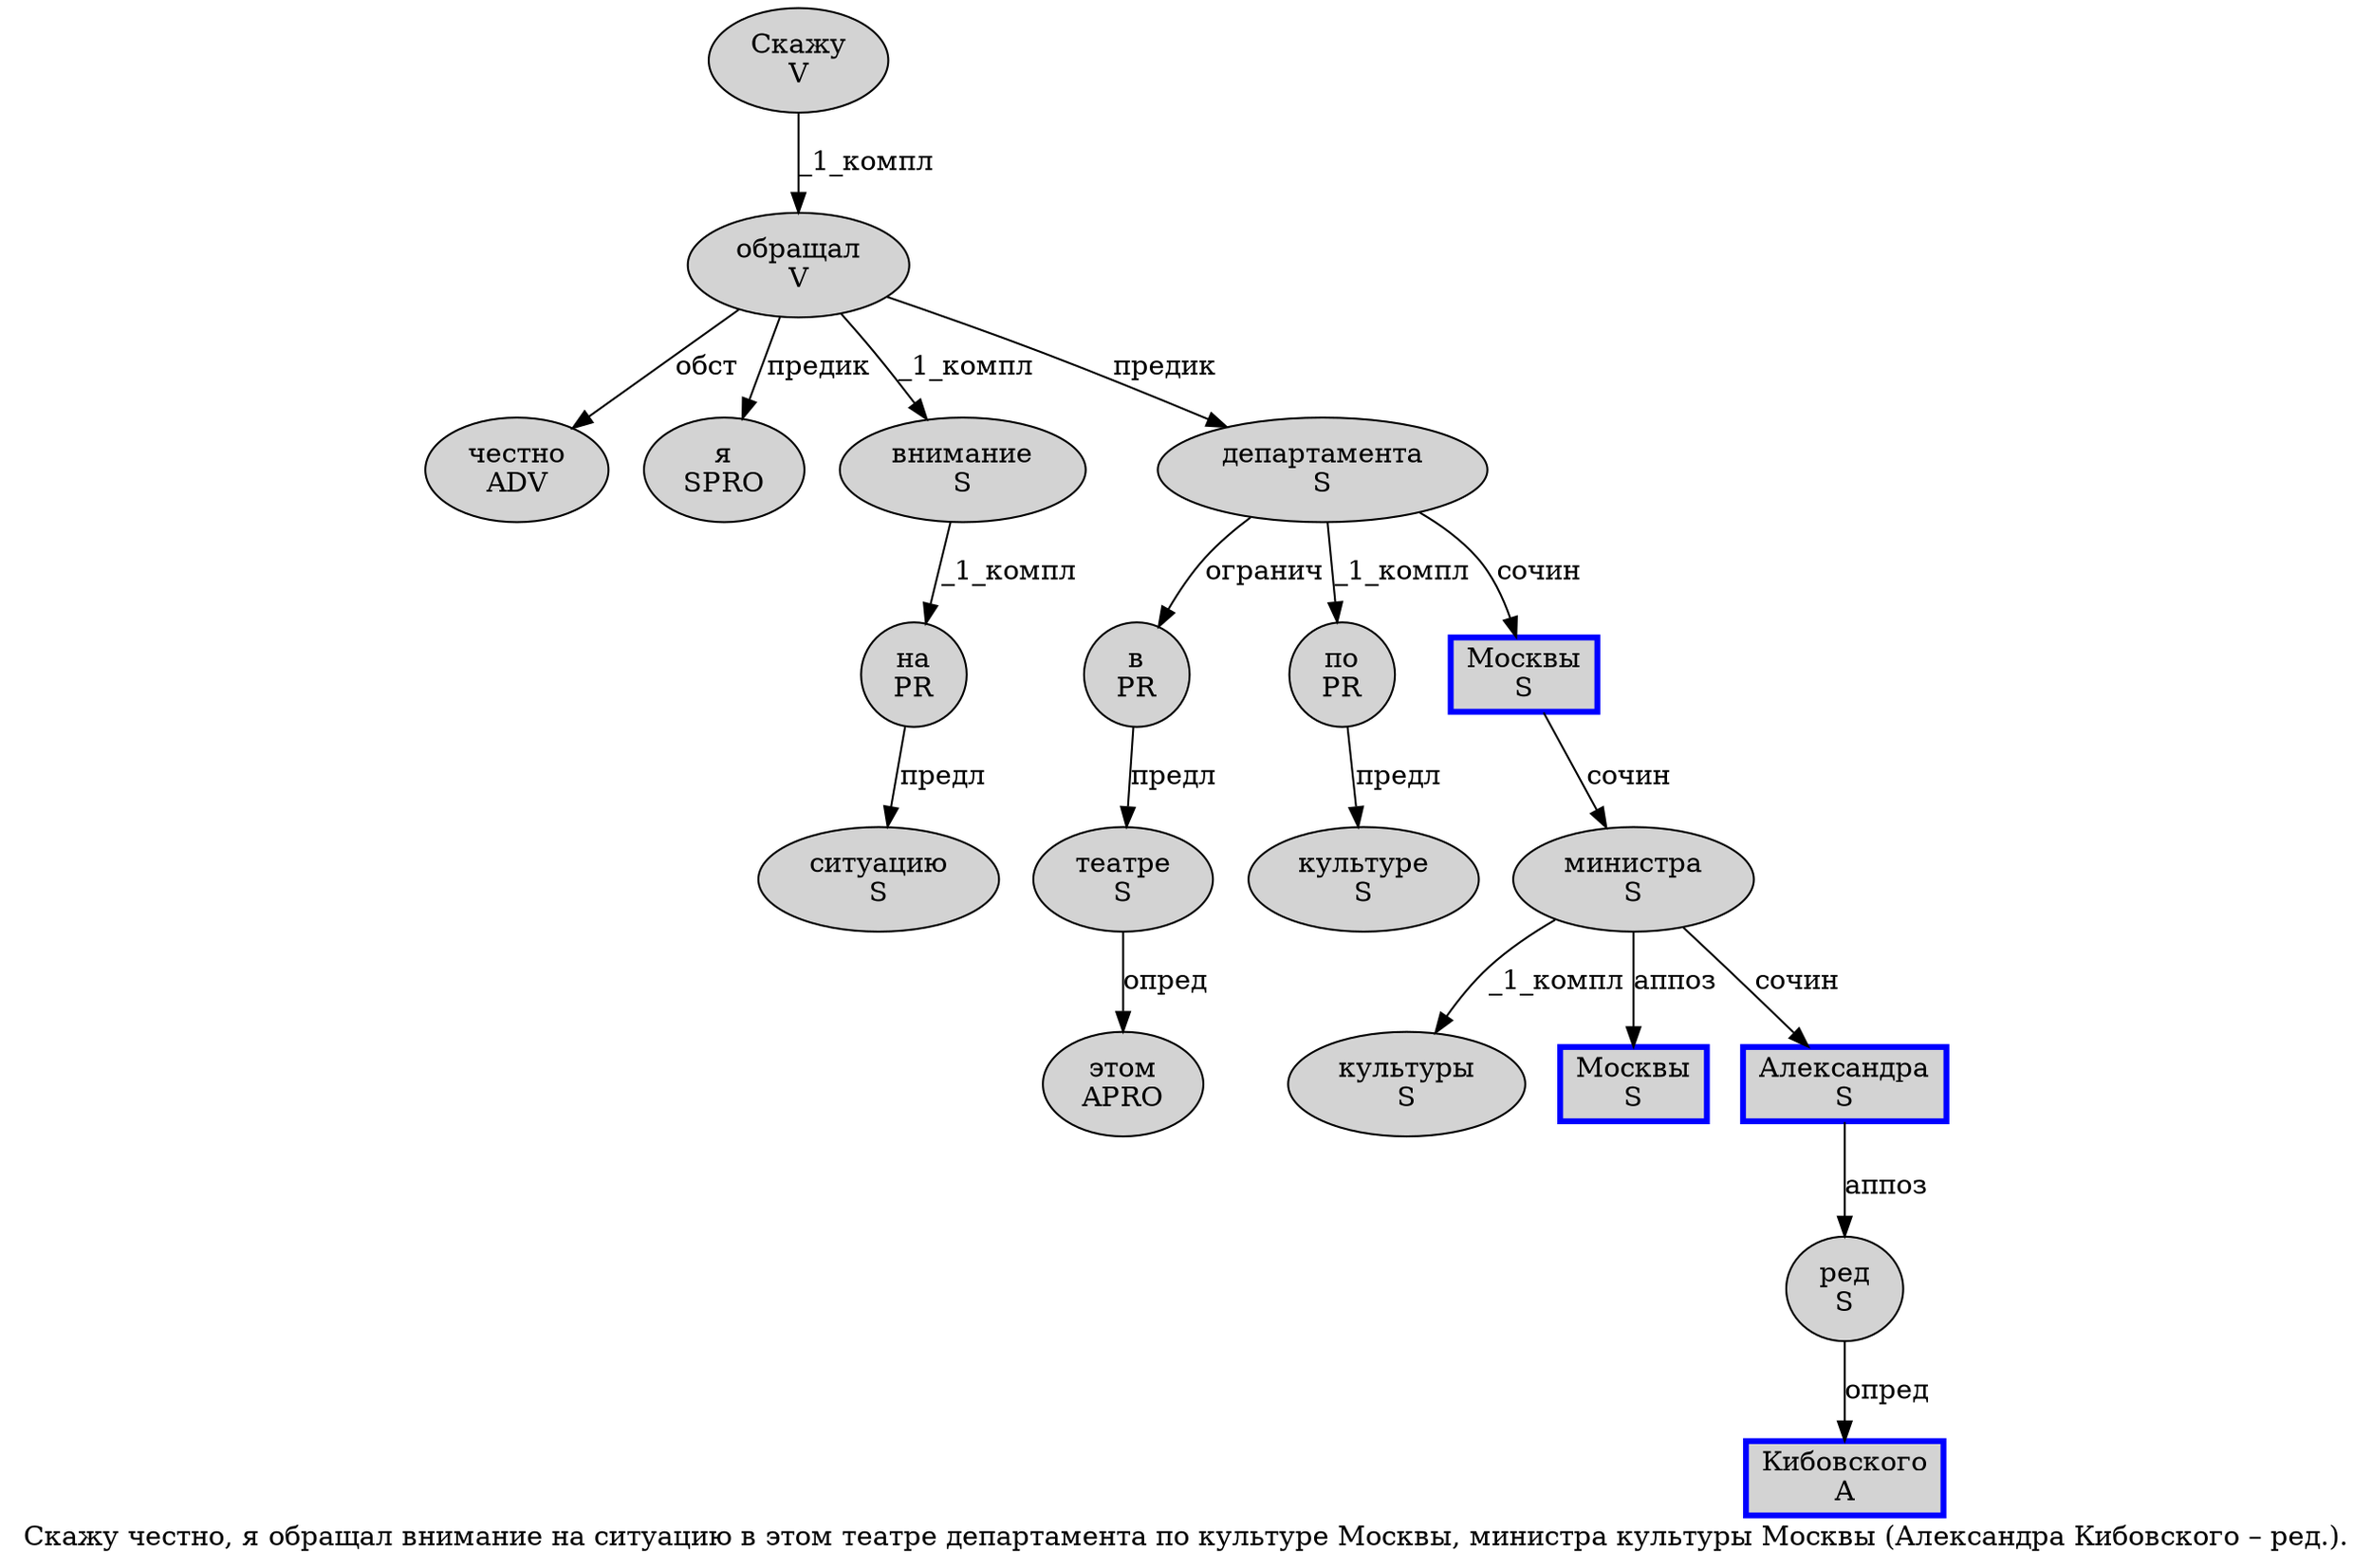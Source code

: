 digraph SENTENCE_4 {
	graph [label="Скажу честно, я обращал внимание на ситуацию в этом театре департамента по культуре Москвы, министра культуры Москвы (Александра Кибовского – ред.)."]
	node [style=filled]
		0 [label="Скажу
V" color="" fillcolor=lightgray penwidth=1 shape=ellipse]
		1 [label="честно
ADV" color="" fillcolor=lightgray penwidth=1 shape=ellipse]
		3 [label="я
SPRO" color="" fillcolor=lightgray penwidth=1 shape=ellipse]
		4 [label="обращал
V" color="" fillcolor=lightgray penwidth=1 shape=ellipse]
		5 [label="внимание
S" color="" fillcolor=lightgray penwidth=1 shape=ellipse]
		6 [label="на
PR" color="" fillcolor=lightgray penwidth=1 shape=ellipse]
		7 [label="ситуацию
S" color="" fillcolor=lightgray penwidth=1 shape=ellipse]
		8 [label="в
PR" color="" fillcolor=lightgray penwidth=1 shape=ellipse]
		9 [label="этом
APRO" color="" fillcolor=lightgray penwidth=1 shape=ellipse]
		10 [label="театре
S" color="" fillcolor=lightgray penwidth=1 shape=ellipse]
		11 [label="департамента
S" color="" fillcolor=lightgray penwidth=1 shape=ellipse]
		12 [label="по
PR" color="" fillcolor=lightgray penwidth=1 shape=ellipse]
		13 [label="культуре
S" color="" fillcolor=lightgray penwidth=1 shape=ellipse]
		14 [label="Москвы
S" color=blue fillcolor=lightgray penwidth=3 shape=box]
		16 [label="министра
S" color="" fillcolor=lightgray penwidth=1 shape=ellipse]
		17 [label="культуры
S" color="" fillcolor=lightgray penwidth=1 shape=ellipse]
		18 [label="Москвы
S" color=blue fillcolor=lightgray penwidth=3 shape=box]
		20 [label="Александра
S" color=blue fillcolor=lightgray penwidth=3 shape=box]
		21 [label="Кибовского
A" color=blue fillcolor=lightgray penwidth=3 shape=box]
		23 [label="ред
S" color="" fillcolor=lightgray penwidth=1 shape=ellipse]
			23 -> 21 [label="опред"]
			14 -> 16 [label="сочин"]
			11 -> 8 [label="огранич"]
			11 -> 12 [label="_1_компл"]
			11 -> 14 [label="сочин"]
			8 -> 10 [label="предл"]
			20 -> 23 [label="аппоз"]
			10 -> 9 [label="опред"]
			4 -> 1 [label="обст"]
			4 -> 3 [label="предик"]
			4 -> 5 [label="_1_компл"]
			4 -> 11 [label="предик"]
			12 -> 13 [label="предл"]
			16 -> 17 [label="_1_компл"]
			16 -> 18 [label="аппоз"]
			16 -> 20 [label="сочин"]
			6 -> 7 [label="предл"]
			5 -> 6 [label="_1_компл"]
			0 -> 4 [label="_1_компл"]
}
